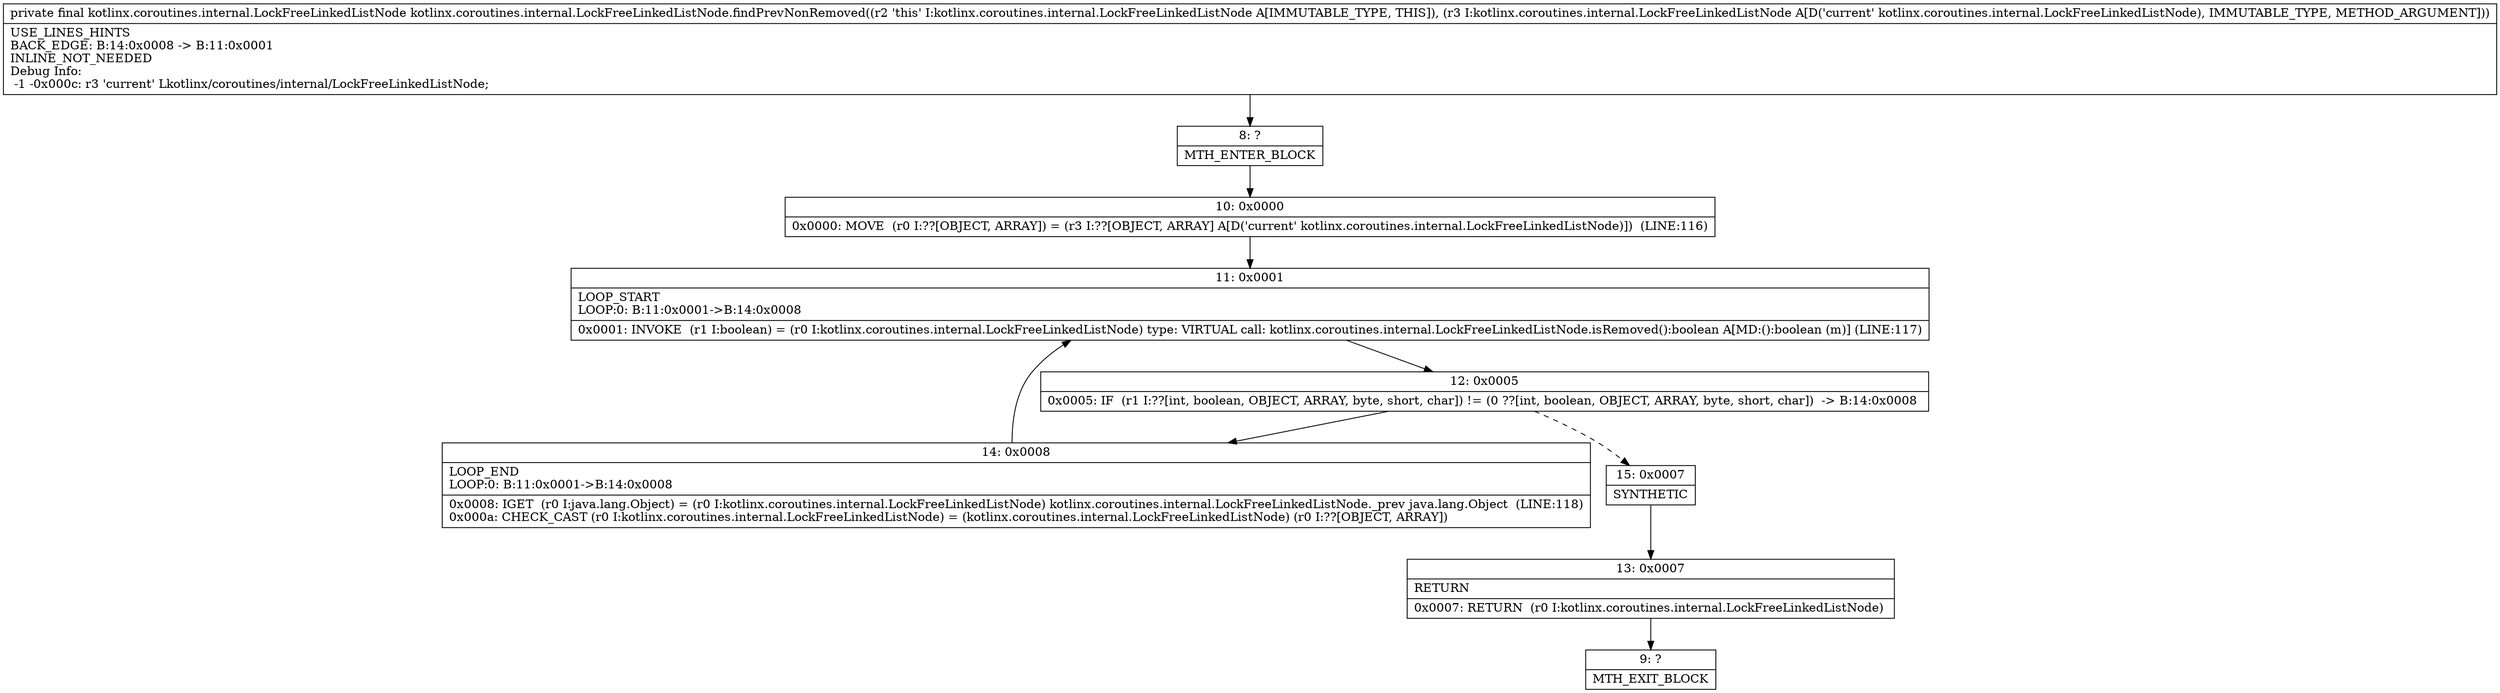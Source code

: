 digraph "CFG forkotlinx.coroutines.internal.LockFreeLinkedListNode.findPrevNonRemoved(Lkotlinx\/coroutines\/internal\/LockFreeLinkedListNode;)Lkotlinx\/coroutines\/internal\/LockFreeLinkedListNode;" {
Node_8 [shape=record,label="{8\:\ ?|MTH_ENTER_BLOCK\l}"];
Node_10 [shape=record,label="{10\:\ 0x0000|0x0000: MOVE  (r0 I:??[OBJECT, ARRAY]) = (r3 I:??[OBJECT, ARRAY] A[D('current' kotlinx.coroutines.internal.LockFreeLinkedListNode)])  (LINE:116)\l}"];
Node_11 [shape=record,label="{11\:\ 0x0001|LOOP_START\lLOOP:0: B:11:0x0001\-\>B:14:0x0008\l|0x0001: INVOKE  (r1 I:boolean) = (r0 I:kotlinx.coroutines.internal.LockFreeLinkedListNode) type: VIRTUAL call: kotlinx.coroutines.internal.LockFreeLinkedListNode.isRemoved():boolean A[MD:():boolean (m)] (LINE:117)\l}"];
Node_12 [shape=record,label="{12\:\ 0x0005|0x0005: IF  (r1 I:??[int, boolean, OBJECT, ARRAY, byte, short, char]) != (0 ??[int, boolean, OBJECT, ARRAY, byte, short, char])  \-\> B:14:0x0008 \l}"];
Node_14 [shape=record,label="{14\:\ 0x0008|LOOP_END\lLOOP:0: B:11:0x0001\-\>B:14:0x0008\l|0x0008: IGET  (r0 I:java.lang.Object) = (r0 I:kotlinx.coroutines.internal.LockFreeLinkedListNode) kotlinx.coroutines.internal.LockFreeLinkedListNode._prev java.lang.Object  (LINE:118)\l0x000a: CHECK_CAST (r0 I:kotlinx.coroutines.internal.LockFreeLinkedListNode) = (kotlinx.coroutines.internal.LockFreeLinkedListNode) (r0 I:??[OBJECT, ARRAY]) \l}"];
Node_15 [shape=record,label="{15\:\ 0x0007|SYNTHETIC\l}"];
Node_13 [shape=record,label="{13\:\ 0x0007|RETURN\l|0x0007: RETURN  (r0 I:kotlinx.coroutines.internal.LockFreeLinkedListNode) \l}"];
Node_9 [shape=record,label="{9\:\ ?|MTH_EXIT_BLOCK\l}"];
MethodNode[shape=record,label="{private final kotlinx.coroutines.internal.LockFreeLinkedListNode kotlinx.coroutines.internal.LockFreeLinkedListNode.findPrevNonRemoved((r2 'this' I:kotlinx.coroutines.internal.LockFreeLinkedListNode A[IMMUTABLE_TYPE, THIS]), (r3 I:kotlinx.coroutines.internal.LockFreeLinkedListNode A[D('current' kotlinx.coroutines.internal.LockFreeLinkedListNode), IMMUTABLE_TYPE, METHOD_ARGUMENT]))  | USE_LINES_HINTS\lBACK_EDGE: B:14:0x0008 \-\> B:11:0x0001\lINLINE_NOT_NEEDED\lDebug Info:\l  \-1 \-0x000c: r3 'current' Lkotlinx\/coroutines\/internal\/LockFreeLinkedListNode;\l}"];
MethodNode -> Node_8;Node_8 -> Node_10;
Node_10 -> Node_11;
Node_11 -> Node_12;
Node_12 -> Node_14;
Node_12 -> Node_15[style=dashed];
Node_14 -> Node_11;
Node_15 -> Node_13;
Node_13 -> Node_9;
}


